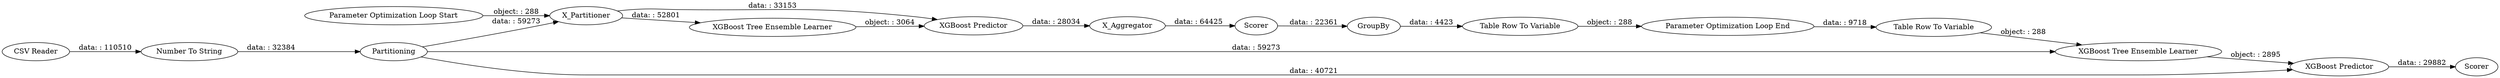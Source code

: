 digraph {
	"-5515936813157443884_152" [label="Table Row To Variable"]
	"-5515936813157443884_154" [label="XGBoost Predictor"]
	"-5515936813157443884_159" [label="Parameter Optimization Loop Start"]
	"-5515936813157443884_146" [label=Scorer]
	"-5515936813157443884_155" [label=Scorer]
	"-5515936813157443884_158" [label="XGBoost Tree Ensemble Learner"]
	"-5515936813157443884_1" [label="CSV Reader"]
	"-5515936813157443884_150" [label="Parameter Optimization Loop End"]
	"-5515936813157443884_157" [label=X_Aggregator]
	"-5515936813157443884_4" [label=Partitioning]
	"-5515936813157443884_6" [label="XGBoost Predictor"]
	"-5515936813157443884_153" [label="XGBoost Tree Ensemble Learner"]
	"-5515936813157443884_156" [label=X_Partitioner]
	"-5515936813157443884_151" [label="Table Row To Variable"]
	"-5515936813157443884_3" [label="Number To String"]
	"-5515936813157443884_147" [label=GroupBy]
	"-5515936813157443884_151" -> "-5515936813157443884_150" [label="object: : 288"]
	"-5515936813157443884_4" -> "-5515936813157443884_153" [label="data: : 59273"]
	"-5515936813157443884_147" -> "-5515936813157443884_151" [label="data: : 4423"]
	"-5515936813157443884_158" -> "-5515936813157443884_6" [label="object: : 3064"]
	"-5515936813157443884_153" -> "-5515936813157443884_154" [label="object: : 2895"]
	"-5515936813157443884_4" -> "-5515936813157443884_154" [label="data: : 40721"]
	"-5515936813157443884_1" -> "-5515936813157443884_3" [label="data: : 110510"]
	"-5515936813157443884_154" -> "-5515936813157443884_155" [label="data: : 29882"]
	"-5515936813157443884_159" -> "-5515936813157443884_156" [label="object: : 288"]
	"-5515936813157443884_3" -> "-5515936813157443884_4" [label="data: : 32384"]
	"-5515936813157443884_152" -> "-5515936813157443884_153" [label="object: : 288"]
	"-5515936813157443884_4" -> "-5515936813157443884_156" [label="data: : 59273"]
	"-5515936813157443884_146" -> "-5515936813157443884_147" [label="data: : 22361"]
	"-5515936813157443884_156" -> "-5515936813157443884_158" [label="data: : 52801"]
	"-5515936813157443884_6" -> "-5515936813157443884_157" [label="data: : 28034"]
	"-5515936813157443884_156" -> "-5515936813157443884_6" [label="data: : 33153"]
	"-5515936813157443884_150" -> "-5515936813157443884_152" [label="data: : 9718"]
	"-5515936813157443884_157" -> "-5515936813157443884_146" [label="data: : 64425"]
	rankdir=LR
}
